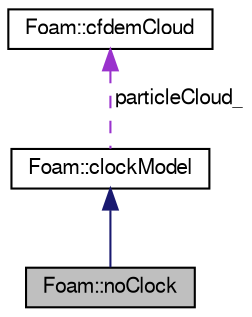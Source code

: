 digraph "Foam::noClock"
{
  edge [fontname="FreeSans",fontsize="10",labelfontname="FreeSans",labelfontsize="10"];
  node [fontname="FreeSans",fontsize="10",shape=record];
  Node1 [label="Foam::noClock",height=0.2,width=0.4,color="black", fillcolor="grey75", style="filled" fontcolor="black"];
  Node2 -> Node1 [dir="back",color="midnightblue",fontsize="10",style="solid",fontname="FreeSans"];
  Node2 [label="Foam::clockModel",height=0.2,width=0.4,color="black", fillcolor="white", style="filled",URL="$classFoam_1_1clockModel.html"];
  Node3 -> Node2 [dir="back",color="darkorchid3",fontsize="10",style="dashed",label=" particleCloud_" ,fontname="FreeSans"];
  Node3 [label="Foam::cfdemCloud",height=0.2,width=0.4,color="black", fillcolor="white", style="filled",URL="$classFoam_1_1cfdemCloud.html"];
}
